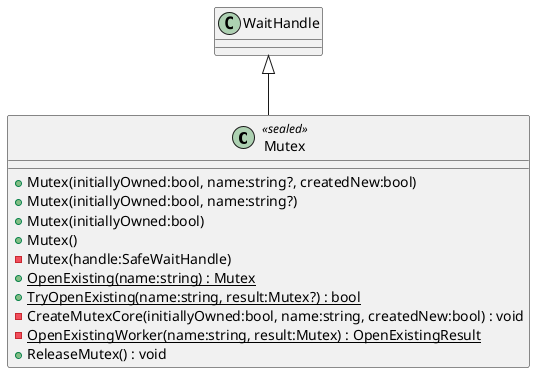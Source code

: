 @startuml
class Mutex <<sealed>> {
    + Mutex(initiallyOwned:bool, name:string?, createdNew:bool)
    + Mutex(initiallyOwned:bool, name:string?)
    + Mutex(initiallyOwned:bool)
    + Mutex()
    - Mutex(handle:SafeWaitHandle)
    + {static} OpenExisting(name:string) : Mutex
    + {static} TryOpenExisting(name:string, result:Mutex?) : bool
    - CreateMutexCore(initiallyOwned:bool, name:string, createdNew:bool) : void
    - {static} OpenExistingWorker(name:string, result:Mutex) : OpenExistingResult
    + ReleaseMutex() : void
}
WaitHandle <|-- Mutex
@enduml
